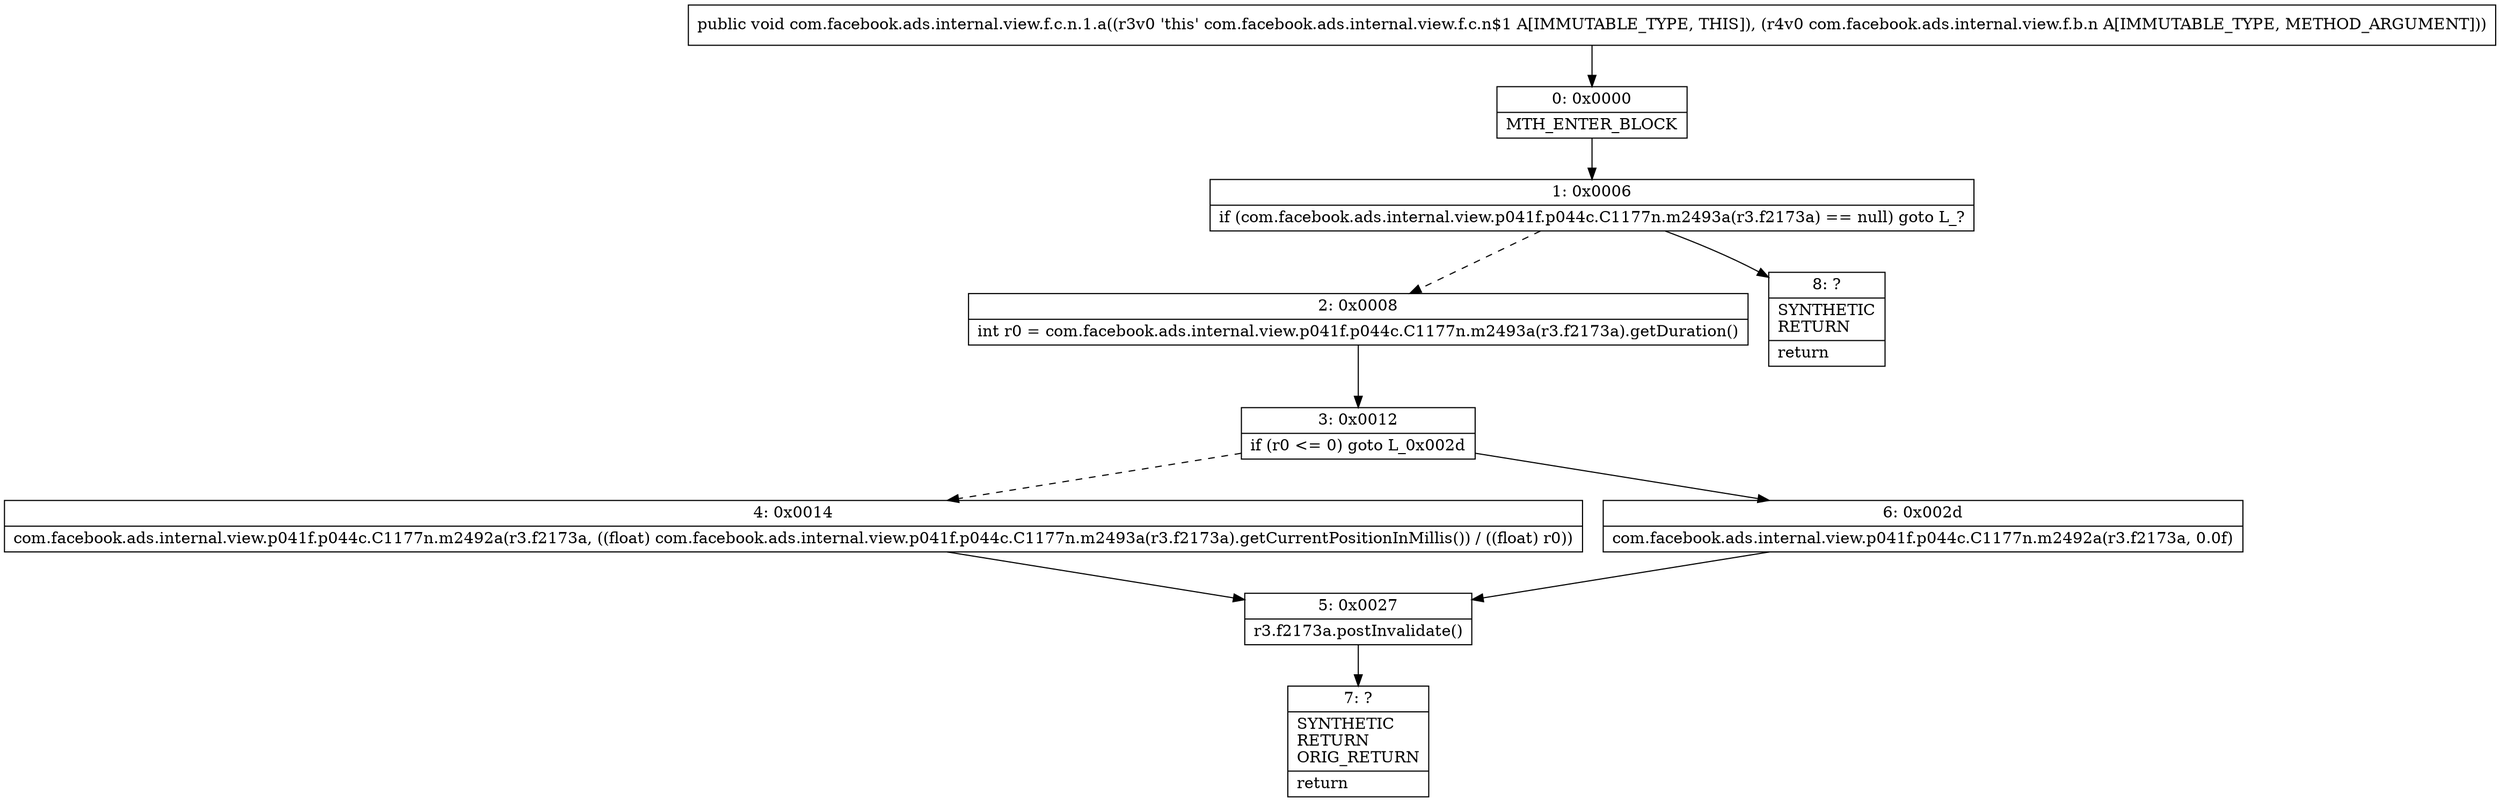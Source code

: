 digraph "CFG forcom.facebook.ads.internal.view.f.c.n.1.a(Lcom\/facebook\/ads\/internal\/view\/f\/b\/n;)V" {
Node_0 [shape=record,label="{0\:\ 0x0000|MTH_ENTER_BLOCK\l}"];
Node_1 [shape=record,label="{1\:\ 0x0006|if (com.facebook.ads.internal.view.p041f.p044c.C1177n.m2493a(r3.f2173a) == null) goto L_?\l}"];
Node_2 [shape=record,label="{2\:\ 0x0008|int r0 = com.facebook.ads.internal.view.p041f.p044c.C1177n.m2493a(r3.f2173a).getDuration()\l}"];
Node_3 [shape=record,label="{3\:\ 0x0012|if (r0 \<= 0) goto L_0x002d\l}"];
Node_4 [shape=record,label="{4\:\ 0x0014|com.facebook.ads.internal.view.p041f.p044c.C1177n.m2492a(r3.f2173a, ((float) com.facebook.ads.internal.view.p041f.p044c.C1177n.m2493a(r3.f2173a).getCurrentPositionInMillis()) \/ ((float) r0))\l}"];
Node_5 [shape=record,label="{5\:\ 0x0027|r3.f2173a.postInvalidate()\l}"];
Node_6 [shape=record,label="{6\:\ 0x002d|com.facebook.ads.internal.view.p041f.p044c.C1177n.m2492a(r3.f2173a, 0.0f)\l}"];
Node_7 [shape=record,label="{7\:\ ?|SYNTHETIC\lRETURN\lORIG_RETURN\l|return\l}"];
Node_8 [shape=record,label="{8\:\ ?|SYNTHETIC\lRETURN\l|return\l}"];
MethodNode[shape=record,label="{public void com.facebook.ads.internal.view.f.c.n.1.a((r3v0 'this' com.facebook.ads.internal.view.f.c.n$1 A[IMMUTABLE_TYPE, THIS]), (r4v0 com.facebook.ads.internal.view.f.b.n A[IMMUTABLE_TYPE, METHOD_ARGUMENT])) }"];
MethodNode -> Node_0;
Node_0 -> Node_1;
Node_1 -> Node_2[style=dashed];
Node_1 -> Node_8;
Node_2 -> Node_3;
Node_3 -> Node_4[style=dashed];
Node_3 -> Node_6;
Node_4 -> Node_5;
Node_5 -> Node_7;
Node_6 -> Node_5;
}

